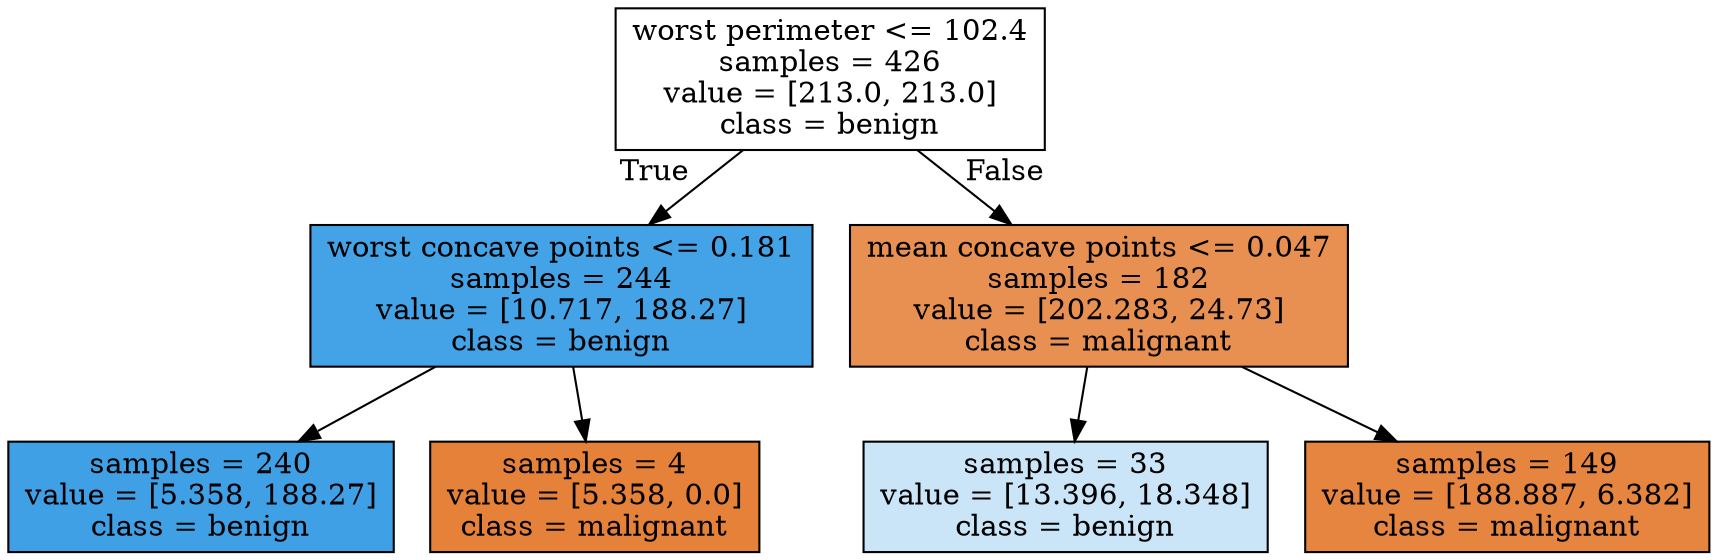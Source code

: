 digraph Tree {
node [shape=box, style="filled", color="black"] ;
0 [label="worst perimeter <= 102.4\nsamples = 426\nvalue = [213.0, 213.0]\nclass = benign", fillcolor="#ffffff"] ;
1 [label="worst concave points <= 0.181\nsamples = 244\nvalue = [10.717, 188.27]\nclass = benign", fillcolor="#44a3e6"] ;
0 -> 1 [labeldistance=2.5, labelangle=45, headlabel="True"] ;
2 [label="samples = 240\nvalue = [5.358, 188.27]\nclass = benign", fillcolor="#3fa0e6"] ;
1 -> 2 ;
3 [label="samples = 4\nvalue = [5.358, 0.0]\nclass = malignant", fillcolor="#e58139"] ;
1 -> 3 ;
4 [label="mean concave points <= 0.047\nsamples = 182\nvalue = [202.283, 24.73]\nclass = malignant", fillcolor="#e89051"] ;
0 -> 4 [labeldistance=2.5, labelangle=-45, headlabel="False"] ;
5 [label="samples = 33\nvalue = [13.396, 18.348]\nclass = benign", fillcolor="#cae5f8"] ;
4 -> 5 ;
6 [label="samples = 149\nvalue = [188.887, 6.382]\nclass = malignant", fillcolor="#e68540"] ;
4 -> 6 ;
}